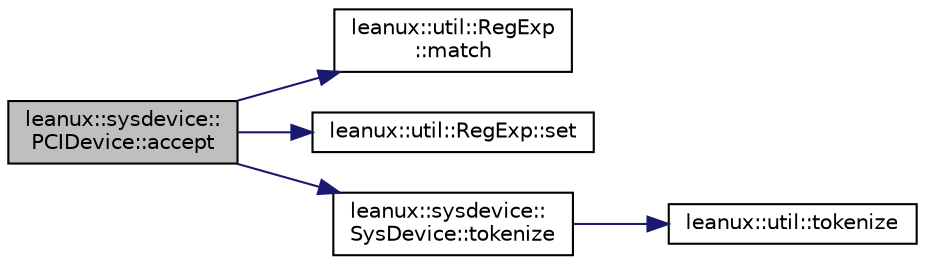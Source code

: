 digraph "leanux::sysdevice::PCIDevice::accept"
{
 // LATEX_PDF_SIZE
  bgcolor="transparent";
  edge [fontname="Helvetica",fontsize="10",labelfontname="Helvetica",labelfontsize="10"];
  node [fontname="Helvetica",fontsize="10",shape=record];
  rankdir="LR";
  Node1 [label="leanux::sysdevice::\lPCIDevice::accept",height=0.2,width=0.4,color="black", fillcolor="grey75", style="filled", fontcolor="black",tooltip="Return true if the SysDevice recognizes itself in the trailing part of path."];
  Node1 -> Node2 [color="midnightblue",fontsize="10",style="solid",fontname="Helvetica"];
  Node2 [label="leanux::util::RegExp\l::match",height=0.2,width=0.4,color="black",URL="$classleanux_1_1util_1_1RegExp.html#a8acc45eb950f504e1b224e10313364de",tooltip=" "];
  Node1 -> Node3 [color="midnightblue",fontsize="10",style="solid",fontname="Helvetica"];
  Node3 [label="leanux::util::RegExp::set",height=0.2,width=0.4,color="black",URL="$classleanux_1_1util_1_1RegExp.html#ad478a08e79f94ea2c48de6298c6e1178",tooltip=" "];
  Node1 -> Node4 [color="midnightblue",fontsize="10",style="solid",fontname="Helvetica"];
  Node4 [label="leanux::sysdevice::\lSysDevice::tokenize",height=0.2,width=0.4,color="black",URL="$classleanux_1_1sysdevice_1_1SysDevice.html#abc35fc5f51e73156ebd1a8b707c960b2",tooltip="Transform a SysDevicePath into a list of tokens in reverse order."];
  Node4 -> Node5 [color="midnightblue",fontsize="10",style="solid",fontname="Helvetica"];
  Node5 [label="leanux::util::tokenize",height=0.2,width=0.4,color="black",URL="$namespaceleanux_1_1util.html#a3b691a56e21c20628e956b8ec995d53f",tooltip=" "];
}
